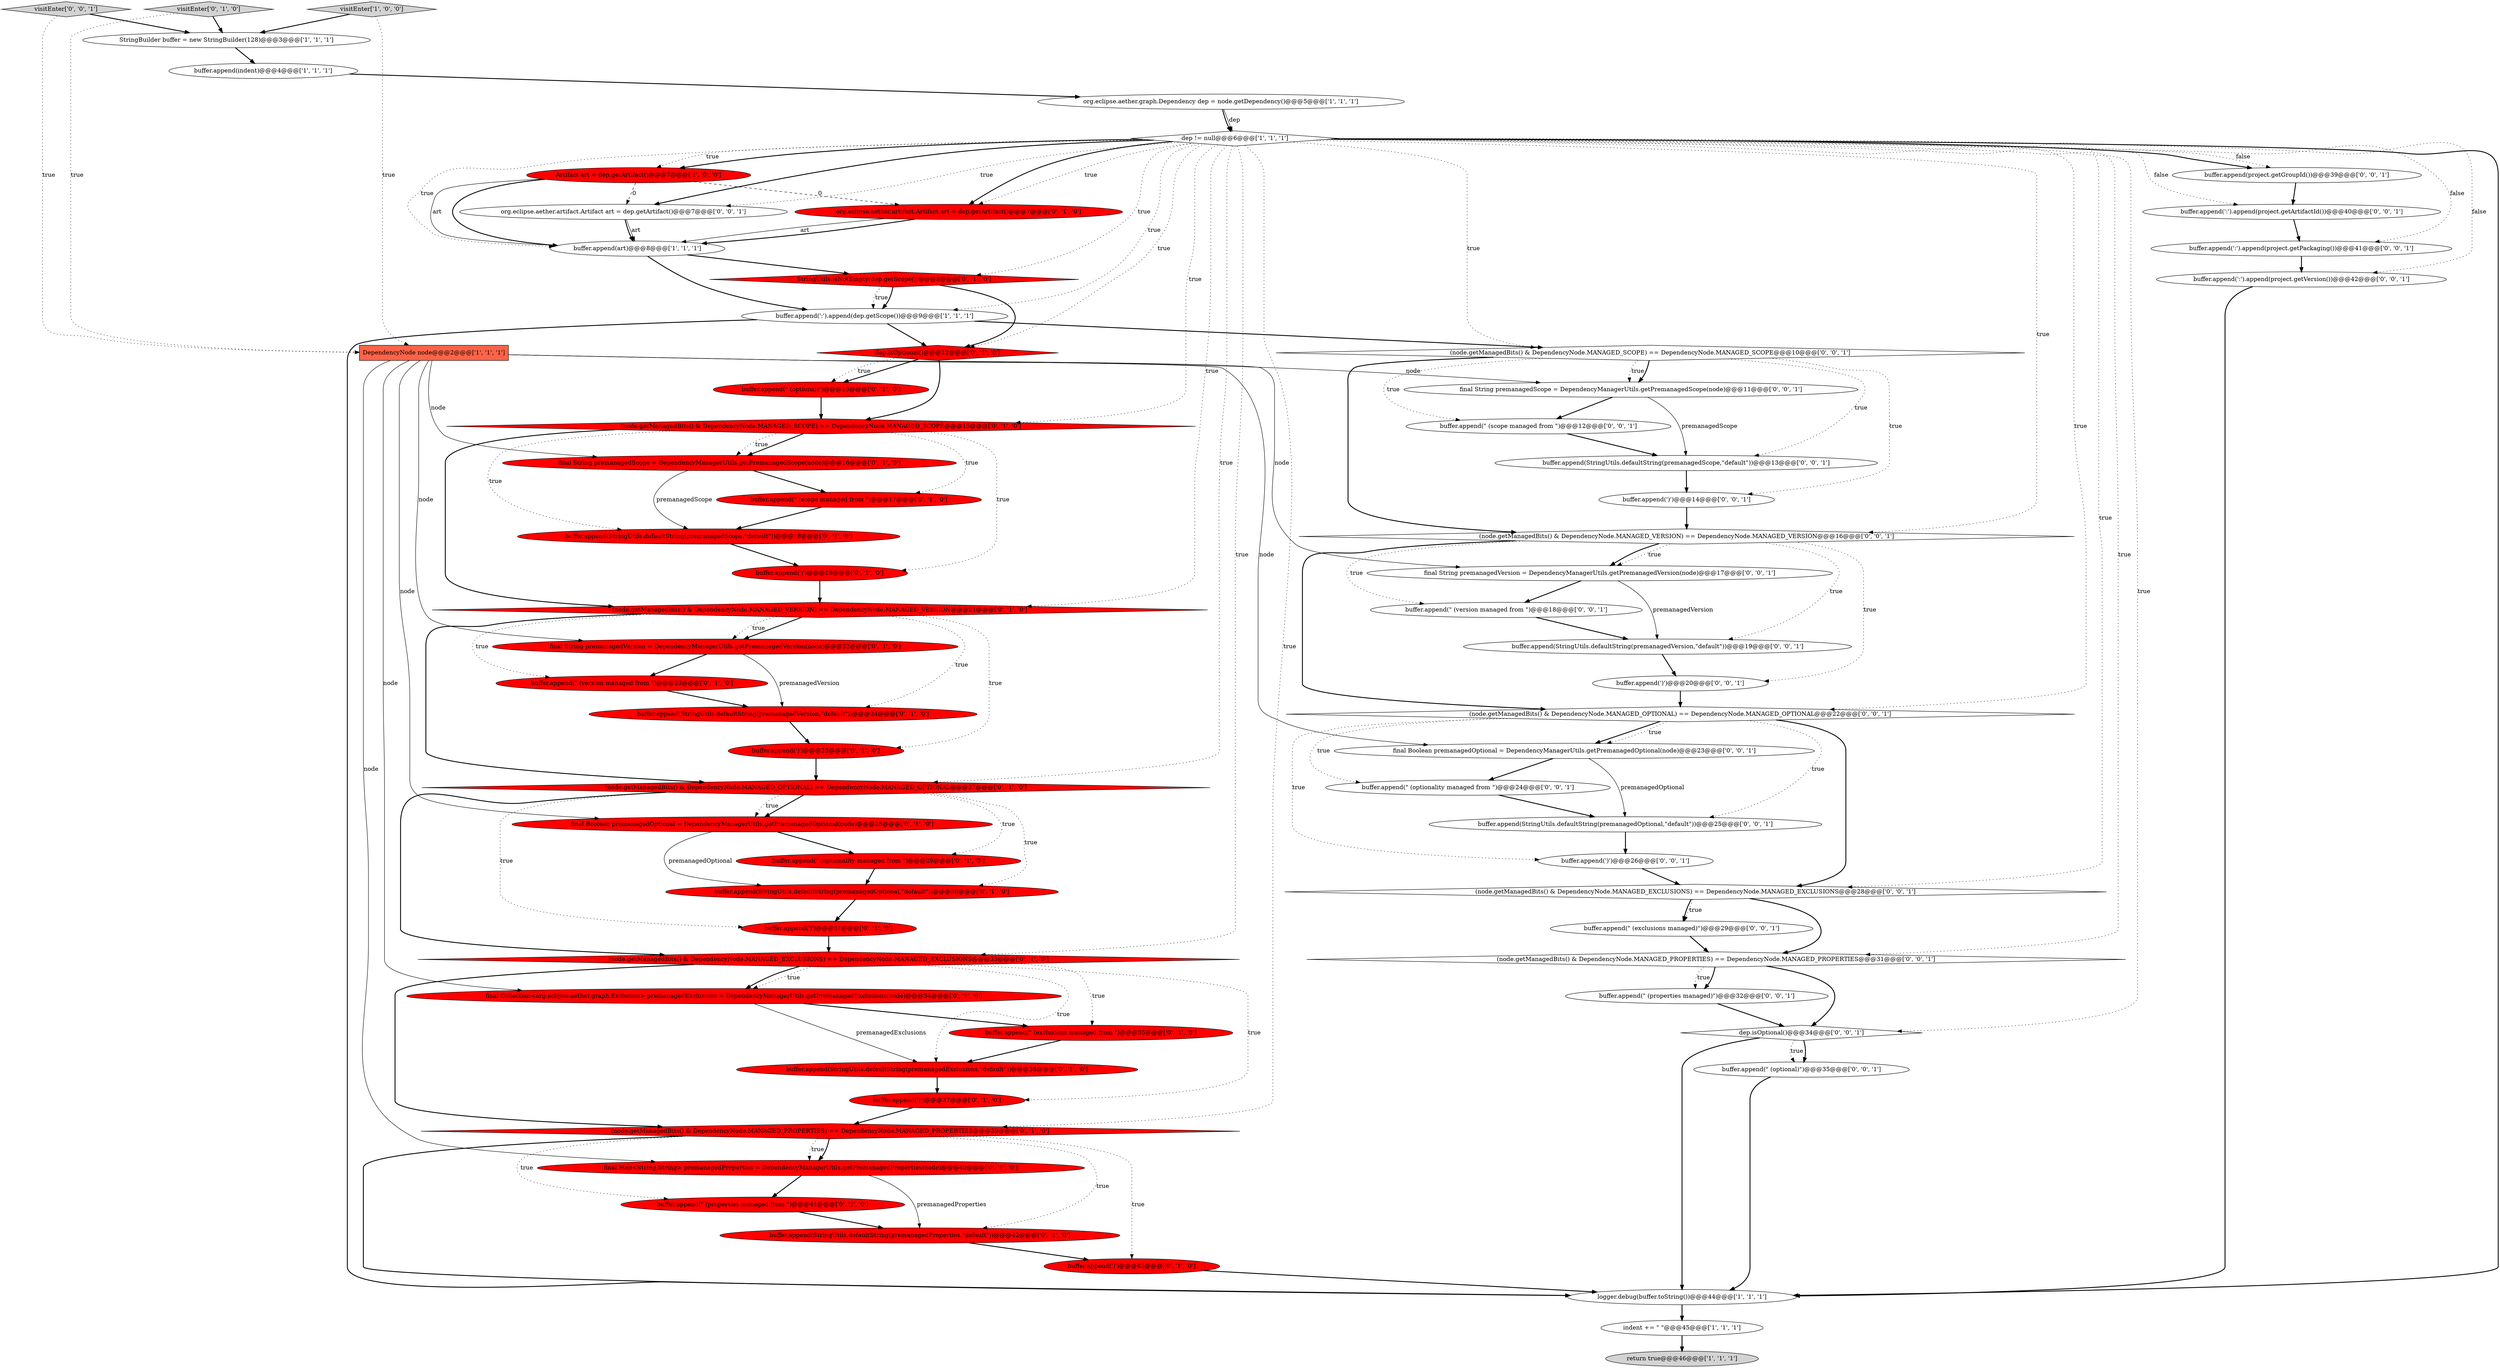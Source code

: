 digraph {
1 [style = filled, label = "org.eclipse.aether.graph.Dependency dep = node.getDependency()@@@5@@@['1', '1', '1']", fillcolor = white, shape = ellipse image = "AAA0AAABBB1BBB"];
22 [style = filled, label = "buffer.append(\" (scope managed from \")@@@17@@@['0', '1', '0']", fillcolor = red, shape = ellipse image = "AAA1AAABBB2BBB"];
46 [style = filled, label = "visitEnter['0', '0', '1']", fillcolor = lightgray, shape = diamond image = "AAA0AAABBB3BBB"];
52 [style = filled, label = "buffer.append(':').append(project.getArtifactId())@@@40@@@['0', '0', '1']", fillcolor = white, shape = ellipse image = "AAA0AAABBB3BBB"];
53 [style = filled, label = "buffer.append(\" (optionality managed from \")@@@24@@@['0', '0', '1']", fillcolor = white, shape = ellipse image = "AAA0AAABBB3BBB"];
32 [style = filled, label = "buffer.append(StringUtils.defaultString(premanagedExclusions,\"default\"))@@@36@@@['0', '1', '0']", fillcolor = red, shape = ellipse image = "AAA1AAABBB2BBB"];
62 [style = filled, label = "buffer.append(StringUtils.defaultString(premanagedOptional,\"default\"))@@@25@@@['0', '0', '1']", fillcolor = white, shape = ellipse image = "AAA0AAABBB3BBB"];
19 [style = filled, label = "buffer.append(StringUtils.defaultString(premanagedVersion,\"default\"))@@@24@@@['0', '1', '0']", fillcolor = red, shape = ellipse image = "AAA1AAABBB2BBB"];
11 [style = filled, label = "StringBuilder buffer = new StringBuilder(128)@@@3@@@['1', '1', '1']", fillcolor = white, shape = ellipse image = "AAA0AAABBB1BBB"];
51 [style = filled, label = "buffer.append(')')@@@14@@@['0', '0', '1']", fillcolor = white, shape = ellipse image = "AAA0AAABBB3BBB"];
7 [style = filled, label = "buffer.append(art)@@@8@@@['1', '1', '1']", fillcolor = white, shape = ellipse image = "AAA0AAABBB1BBB"];
27 [style = filled, label = "buffer.append(StringUtils.defaultString(premanagedProperties,\"default\"))@@@42@@@['0', '1', '0']", fillcolor = red, shape = ellipse image = "AAA1AAABBB2BBB"];
60 [style = filled, label = "final String premanagedVersion = DependencyManagerUtils.getPremanagedVersion(node)@@@17@@@['0', '0', '1']", fillcolor = white, shape = ellipse image = "AAA0AAABBB3BBB"];
44 [style = filled, label = "(node.getManagedBits() & DependencyNode.MANAGED_VERSION) == DependencyNode.MANAGED_VERSION@@@16@@@['0', '0', '1']", fillcolor = white, shape = diamond image = "AAA0AAABBB3BBB"];
12 [style = filled, label = "StringUtils.isNotEmpty(dep.getScope())@@@9@@@['0', '1', '0']", fillcolor = red, shape = diamond image = "AAA1AAABBB2BBB"];
25 [style = filled, label = "buffer.append(\" (exclusions managed from \")@@@35@@@['0', '1', '0']", fillcolor = red, shape = ellipse image = "AAA1AAABBB2BBB"];
26 [style = filled, label = "buffer.append(')')@@@25@@@['0', '1', '0']", fillcolor = red, shape = ellipse image = "AAA1AAABBB2BBB"];
59 [style = filled, label = "final String premanagedScope = DependencyManagerUtils.getPremanagedScope(node)@@@11@@@['0', '0', '1']", fillcolor = white, shape = ellipse image = "AAA0AAABBB3BBB"];
54 [style = filled, label = "buffer.append(\" (exclusions managed)\")@@@29@@@['0', '0', '1']", fillcolor = white, shape = ellipse image = "AAA0AAABBB3BBB"];
36 [style = filled, label = "final Collection<org.eclipse.aether.graph.Exclusion> premanagedExclusions = DependencyManagerUtils.getPremanagedExclusions(node)@@@34@@@['0', '1', '0']", fillcolor = red, shape = ellipse image = "AAA1AAABBB2BBB"];
28 [style = filled, label = "buffer.append(\" (optional)\")@@@13@@@['0', '1', '0']", fillcolor = red, shape = ellipse image = "AAA1AAABBB2BBB"];
49 [style = filled, label = "(node.getManagedBits() & DependencyNode.MANAGED_OPTIONAL) == DependencyNode.MANAGED_OPTIONAL@@@22@@@['0', '0', '1']", fillcolor = white, shape = diamond image = "AAA0AAABBB3BBB"];
61 [style = filled, label = "(node.getManagedBits() & DependencyNode.MANAGED_EXCLUSIONS) == DependencyNode.MANAGED_EXCLUSIONS@@@28@@@['0', '0', '1']", fillcolor = white, shape = diamond image = "AAA0AAABBB3BBB"];
2 [style = filled, label = "DependencyNode node@@@2@@@['1', '1', '1']", fillcolor = tomato, shape = box image = "AAA0AAABBB1BBB"];
17 [style = filled, label = "final String premanagedVersion = DependencyManagerUtils.getPremanagedVersion(node)@@@22@@@['0', '1', '0']", fillcolor = red, shape = ellipse image = "AAA1AAABBB2BBB"];
30 [style = filled, label = "buffer.append(\" (optionality managed from \")@@@29@@@['0', '1', '0']", fillcolor = red, shape = ellipse image = "AAA1AAABBB2BBB"];
6 [style = filled, label = "visitEnter['1', '0', '0']", fillcolor = lightgray, shape = diamond image = "AAA0AAABBB1BBB"];
23 [style = filled, label = "visitEnter['0', '1', '0']", fillcolor = lightgray, shape = diamond image = "AAA0AAABBB2BBB"];
35 [style = filled, label = "buffer.append(StringUtils.defaultString(premanagedScope,\"default\"))@@@18@@@['0', '1', '0']", fillcolor = red, shape = ellipse image = "AAA1AAABBB2BBB"];
67 [style = filled, label = "final Boolean premanagedOptional = DependencyManagerUtils.getPremanagedOptional(node)@@@23@@@['0', '0', '1']", fillcolor = white, shape = ellipse image = "AAA0AAABBB3BBB"];
10 [style = filled, label = "indent += \" \"@@@45@@@['1', '1', '1']", fillcolor = white, shape = ellipse image = "AAA0AAABBB1BBB"];
47 [style = filled, label = "buffer.append(':').append(project.getVersion())@@@42@@@['0', '0', '1']", fillcolor = white, shape = ellipse image = "AAA0AAABBB3BBB"];
4 [style = filled, label = "buffer.append(':').append(dep.getScope())@@@9@@@['1', '1', '1']", fillcolor = white, shape = ellipse image = "AAA0AAABBB1BBB"];
42 [style = filled, label = "buffer.append(StringUtils.defaultString(premanagedVersion,\"default\"))@@@19@@@['0', '0', '1']", fillcolor = white, shape = ellipse image = "AAA0AAABBB3BBB"];
65 [style = filled, label = "buffer.append(\" (properties managed)\")@@@32@@@['0', '0', '1']", fillcolor = white, shape = ellipse image = "AAA0AAABBB3BBB"];
9 [style = filled, label = "buffer.append(indent)@@@4@@@['1', '1', '1']", fillcolor = white, shape = ellipse image = "AAA0AAABBB1BBB"];
24 [style = filled, label = "buffer.append(StringUtils.defaultString(premanagedOptional,\"default\"))@@@30@@@['0', '1', '0']", fillcolor = red, shape = ellipse image = "AAA1AAABBB2BBB"];
37 [style = filled, label = "(node.getManagedBits() & DependencyNode.MANAGED_VERSION) == DependencyNode.MANAGED_VERSION@@@21@@@['0', '1', '0']", fillcolor = red, shape = diamond image = "AAA1AAABBB2BBB"];
14 [style = filled, label = "buffer.append(')')@@@31@@@['0', '1', '0']", fillcolor = red, shape = ellipse image = "AAA1AAABBB2BBB"];
20 [style = filled, label = "buffer.append(')')@@@43@@@['0', '1', '0']", fillcolor = red, shape = ellipse image = "AAA1AAABBB2BBB"];
33 [style = filled, label = "final String premanagedScope = DependencyManagerUtils.getPremanagedScope(node)@@@16@@@['0', '1', '0']", fillcolor = red, shape = ellipse image = "AAA1AAABBB2BBB"];
57 [style = filled, label = "(node.getManagedBits() & DependencyNode.MANAGED_PROPERTIES) == DependencyNode.MANAGED_PROPERTIES@@@31@@@['0', '0', '1']", fillcolor = white, shape = diamond image = "AAA0AAABBB3BBB"];
58 [style = filled, label = "org.eclipse.aether.artifact.Artifact art = dep.getArtifact()@@@7@@@['0', '0', '1']", fillcolor = white, shape = ellipse image = "AAA0AAABBB3BBB"];
16 [style = filled, label = "dep.isOptional()@@@12@@@['0', '1', '0']", fillcolor = red, shape = diamond image = "AAA1AAABBB2BBB"];
48 [style = filled, label = "buffer.append(\" (version managed from \")@@@18@@@['0', '0', '1']", fillcolor = white, shape = ellipse image = "AAA0AAABBB3BBB"];
39 [style = filled, label = "(node.getManagedBits() & DependencyNode.MANAGED_SCOPE) == DependencyNode.MANAGED_SCOPE@@@15@@@['0', '1', '0']", fillcolor = red, shape = diamond image = "AAA1AAABBB2BBB"];
31 [style = filled, label = "final Boolean premanagedOptional = DependencyManagerUtils.getPremanagedOptional(node)@@@28@@@['0', '1', '0']", fillcolor = red, shape = ellipse image = "AAA1AAABBB2BBB"];
43 [style = filled, label = "buffer.append(project.getGroupId())@@@39@@@['0', '0', '1']", fillcolor = white, shape = ellipse image = "AAA0AAABBB3BBB"];
66 [style = filled, label = "dep.isOptional()@@@34@@@['0', '0', '1']", fillcolor = white, shape = diamond image = "AAA0AAABBB3BBB"];
29 [style = filled, label = "final Map<String,String> premanagedProperties = DependencyManagerUtils.getPremanagedProperties(node)@@@40@@@['0', '1', '0']", fillcolor = red, shape = ellipse image = "AAA1AAABBB2BBB"];
45 [style = filled, label = "(node.getManagedBits() & DependencyNode.MANAGED_SCOPE) == DependencyNode.MANAGED_SCOPE@@@10@@@['0', '0', '1']", fillcolor = white, shape = diamond image = "AAA0AAABBB3BBB"];
38 [style = filled, label = "buffer.append(\" (version managed from \")@@@23@@@['0', '1', '0']", fillcolor = red, shape = ellipse image = "AAA1AAABBB2BBB"];
55 [style = filled, label = "buffer.append(')')@@@20@@@['0', '0', '1']", fillcolor = white, shape = ellipse image = "AAA0AAABBB3BBB"];
5 [style = filled, label = "return true@@@46@@@['1', '1', '1']", fillcolor = lightgray, shape = ellipse image = "AAA0AAABBB1BBB"];
3 [style = filled, label = "Artifact art = dep.getArtifact()@@@7@@@['1', '0', '0']", fillcolor = red, shape = ellipse image = "AAA1AAABBB1BBB"];
50 [style = filled, label = "buffer.append(\" (optional)\")@@@35@@@['0', '0', '1']", fillcolor = white, shape = ellipse image = "AAA0AAABBB3BBB"];
63 [style = filled, label = "buffer.append(')')@@@26@@@['0', '0', '1']", fillcolor = white, shape = ellipse image = "AAA0AAABBB3BBB"];
40 [style = filled, label = "(node.getManagedBits() & DependencyNode.MANAGED_EXCLUSIONS) == DependencyNode.MANAGED_EXCLUSIONS@@@33@@@['0', '1', '0']", fillcolor = red, shape = diamond image = "AAA1AAABBB2BBB"];
34 [style = filled, label = "(node.getManagedBits() & DependencyNode.MANAGED_PROPERTIES) == DependencyNode.MANAGED_PROPERTIES@@@39@@@['0', '1', '0']", fillcolor = red, shape = diamond image = "AAA1AAABBB2BBB"];
18 [style = filled, label = "org.eclipse.aether.artifact.Artifact art = dep.getArtifact()@@@7@@@['0', '1', '0']", fillcolor = red, shape = ellipse image = "AAA1AAABBB2BBB"];
0 [style = filled, label = "dep != null@@@6@@@['1', '1', '1']", fillcolor = white, shape = diamond image = "AAA0AAABBB1BBB"];
41 [style = filled, label = "buffer.append(')')@@@37@@@['0', '1', '0']", fillcolor = red, shape = ellipse image = "AAA1AAABBB2BBB"];
15 [style = filled, label = "buffer.append(')')@@@19@@@['0', '1', '0']", fillcolor = red, shape = ellipse image = "AAA1AAABBB2BBB"];
13 [style = filled, label = "buffer.append(\" (properties managed from \")@@@41@@@['0', '1', '0']", fillcolor = red, shape = ellipse image = "AAA1AAABBB2BBB"];
21 [style = filled, label = "(node.getManagedBits() & DependencyNode.MANAGED_OPTIONAL) == DependencyNode.MANAGED_OPTIONAL@@@27@@@['0', '1', '0']", fillcolor = red, shape = diamond image = "AAA1AAABBB2BBB"];
64 [style = filled, label = "buffer.append(':').append(project.getPackaging())@@@41@@@['0', '0', '1']", fillcolor = white, shape = ellipse image = "AAA0AAABBB3BBB"];
56 [style = filled, label = "buffer.append(\" (scope managed from \")@@@12@@@['0', '0', '1']", fillcolor = white, shape = ellipse image = "AAA0AAABBB3BBB"];
68 [style = filled, label = "buffer.append(StringUtils.defaultString(premanagedScope,\"default\"))@@@13@@@['0', '0', '1']", fillcolor = white, shape = ellipse image = "AAA0AAABBB3BBB"];
8 [style = filled, label = "logger.debug(buffer.toString())@@@44@@@['1', '1', '1']", fillcolor = white, shape = ellipse image = "AAA0AAABBB1BBB"];
8->10 [style = bold, label=""];
0->12 [style = dotted, label="true"];
49->62 [style = dotted, label="true"];
52->64 [style = bold, label=""];
2->33 [style = solid, label="node"];
39->22 [style = dotted, label="true"];
18->7 [style = solid, label="art"];
3->7 [style = solid, label="art"];
55->49 [style = bold, label=""];
54->57 [style = bold, label=""];
34->29 [style = dotted, label="true"];
45->68 [style = dotted, label="true"];
61->57 [style = bold, label=""];
40->32 [style = dotted, label="true"];
45->59 [style = dotted, label="true"];
60->42 [style = solid, label="premanagedVersion"];
34->20 [style = dotted, label="true"];
40->36 [style = dotted, label="true"];
11->9 [style = bold, label=""];
17->38 [style = bold, label=""];
57->65 [style = dotted, label="true"];
37->38 [style = dotted, label="true"];
21->31 [style = bold, label=""];
34->27 [style = dotted, label="true"];
0->21 [style = dotted, label="true"];
21->24 [style = dotted, label="true"];
0->52 [style = dotted, label="false"];
6->11 [style = bold, label=""];
66->50 [style = bold, label=""];
0->34 [style = dotted, label="true"];
0->47 [style = dotted, label="false"];
31->30 [style = bold, label=""];
0->8 [style = bold, label=""];
49->67 [style = bold, label=""];
4->8 [style = bold, label=""];
33->35 [style = solid, label="premanagedScope"];
0->3 [style = dotted, label="true"];
46->2 [style = dotted, label="true"];
4->16 [style = bold, label=""];
0->7 [style = dotted, label="true"];
40->41 [style = dotted, label="true"];
39->35 [style = dotted, label="true"];
0->3 [style = bold, label=""];
44->48 [style = dotted, label="true"];
36->32 [style = solid, label="premanagedExclusions"];
0->43 [style = dotted, label="false"];
0->45 [style = dotted, label="true"];
34->13 [style = dotted, label="true"];
0->44 [style = dotted, label="true"];
31->24 [style = solid, label="premanagedOptional"];
0->58 [style = bold, label=""];
66->8 [style = bold, label=""];
49->53 [style = dotted, label="true"];
37->21 [style = bold, label=""];
45->59 [style = bold, label=""];
51->44 [style = bold, label=""];
37->19 [style = dotted, label="true"];
65->66 [style = bold, label=""];
0->66 [style = dotted, label="true"];
1->0 [style = bold, label=""];
40->34 [style = bold, label=""];
34->8 [style = bold, label=""];
44->49 [style = bold, label=""];
2->60 [style = solid, label="node"];
67->53 [style = bold, label=""];
23->2 [style = dotted, label="true"];
60->48 [style = bold, label=""];
2->67 [style = solid, label="node"];
0->57 [style = dotted, label="true"];
4->45 [style = bold, label=""];
0->39 [style = dotted, label="true"];
20->8 [style = bold, label=""];
36->25 [style = bold, label=""];
44->42 [style = dotted, label="true"];
3->7 [style = bold, label=""];
21->31 [style = dotted, label="true"];
21->30 [style = dotted, label="true"];
19->26 [style = bold, label=""];
2->36 [style = solid, label="node"];
0->37 [style = dotted, label="true"];
16->39 [style = bold, label=""];
12->4 [style = dotted, label="true"];
57->65 [style = bold, label=""];
9->1 [style = bold, label=""];
18->7 [style = bold, label=""];
59->56 [style = bold, label=""];
27->20 [style = bold, label=""];
61->54 [style = dotted, label="true"];
1->0 [style = solid, label="dep"];
39->37 [style = bold, label=""];
56->68 [style = bold, label=""];
34->29 [style = bold, label=""];
30->24 [style = bold, label=""];
0->18 [style = dotted, label="true"];
35->15 [style = bold, label=""];
0->58 [style = dotted, label="true"];
49->67 [style = dotted, label="true"];
57->66 [style = bold, label=""];
28->39 [style = bold, label=""];
0->43 [style = bold, label=""];
0->4 [style = dotted, label="true"];
2->59 [style = solid, label="node"];
7->4 [style = bold, label=""];
49->61 [style = bold, label=""];
42->55 [style = bold, label=""];
45->44 [style = bold, label=""];
68->51 [style = bold, label=""];
38->19 [style = bold, label=""];
39->33 [style = bold, label=""];
59->68 [style = solid, label="premanagedScope"];
26->21 [style = bold, label=""];
53->62 [style = bold, label=""];
58->7 [style = bold, label=""];
13->27 [style = bold, label=""];
6->2 [style = dotted, label="true"];
10->5 [style = bold, label=""];
45->51 [style = dotted, label="true"];
40->36 [style = bold, label=""];
2->17 [style = solid, label="node"];
37->26 [style = dotted, label="true"];
58->7 [style = solid, label="art"];
49->63 [style = dotted, label="true"];
0->18 [style = bold, label=""];
32->41 [style = bold, label=""];
63->61 [style = bold, label=""];
0->16 [style = dotted, label="true"];
61->54 [style = bold, label=""];
23->11 [style = bold, label=""];
40->25 [style = dotted, label="true"];
22->35 [style = bold, label=""];
15->37 [style = bold, label=""];
41->34 [style = bold, label=""];
33->22 [style = bold, label=""];
44->60 [style = dotted, label="true"];
0->64 [style = dotted, label="false"];
0->40 [style = dotted, label="true"];
44->60 [style = bold, label=""];
47->8 [style = bold, label=""];
66->50 [style = dotted, label="true"];
17->19 [style = solid, label="premanagedVersion"];
7->12 [style = bold, label=""];
3->58 [style = dashed, label="0"];
3->18 [style = dashed, label="0"];
37->17 [style = bold, label=""];
25->32 [style = bold, label=""];
62->63 [style = bold, label=""];
0->61 [style = dotted, label="true"];
12->16 [style = bold, label=""];
43->52 [style = bold, label=""];
48->42 [style = bold, label=""];
2->29 [style = solid, label="node"];
45->56 [style = dotted, label="true"];
67->62 [style = solid, label="premanagedOptional"];
46->11 [style = bold, label=""];
24->14 [style = bold, label=""];
29->27 [style = solid, label="premanagedProperties"];
37->17 [style = dotted, label="true"];
0->49 [style = dotted, label="true"];
39->15 [style = dotted, label="true"];
16->28 [style = bold, label=""];
12->4 [style = bold, label=""];
64->47 [style = bold, label=""];
21->14 [style = dotted, label="true"];
50->8 [style = bold, label=""];
21->40 [style = bold, label=""];
44->55 [style = dotted, label="true"];
2->31 [style = solid, label="node"];
16->28 [style = dotted, label="true"];
14->40 [style = bold, label=""];
39->33 [style = dotted, label="true"];
29->13 [style = bold, label=""];
}
